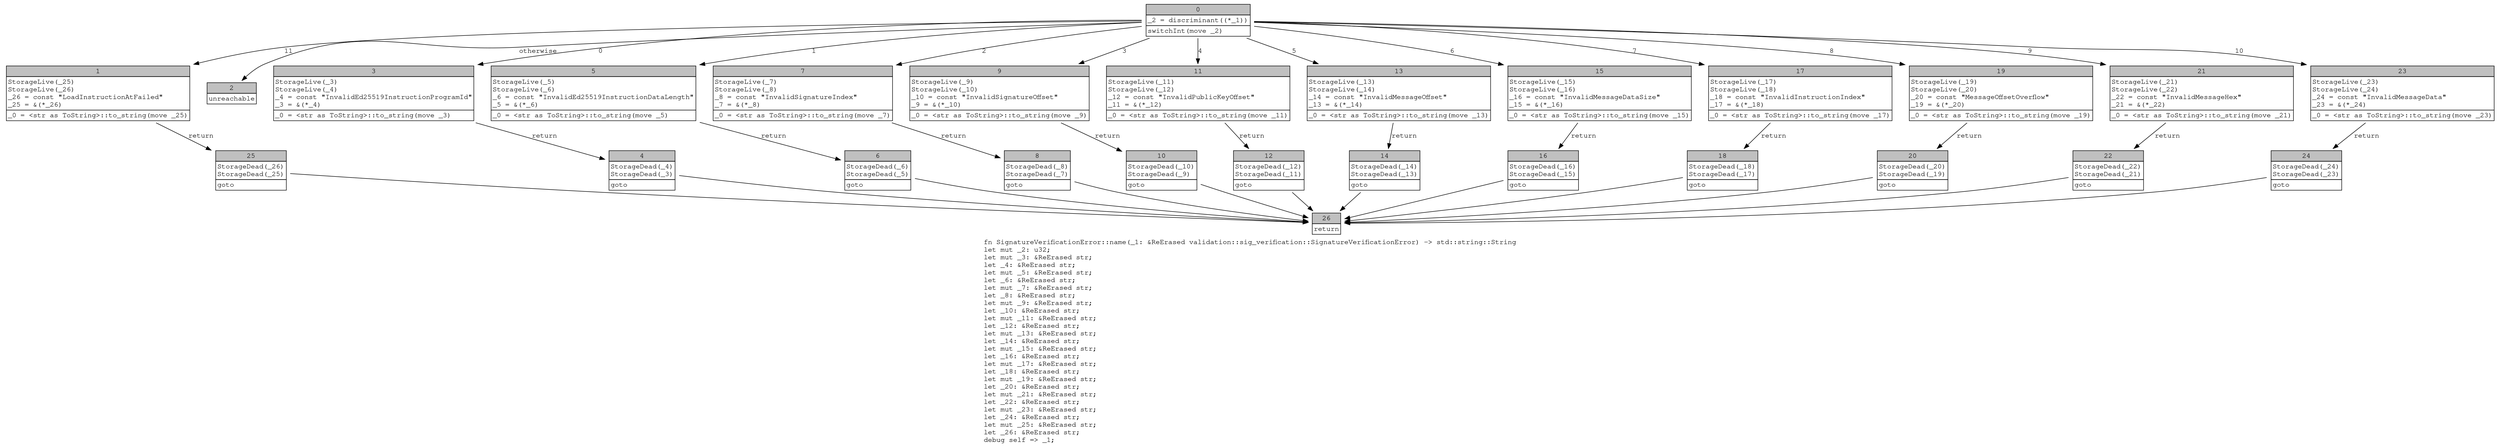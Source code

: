 digraph Mir_0_19036 {
    graph [fontname="Courier, monospace"];
    node [fontname="Courier, monospace"];
    edge [fontname="Courier, monospace"];
    label=<fn SignatureVerificationError::name(_1: &amp;ReErased validation::sig_verification::SignatureVerificationError) -&gt; std::string::String<br align="left"/>let mut _2: u32;<br align="left"/>let mut _3: &amp;ReErased str;<br align="left"/>let _4: &amp;ReErased str;<br align="left"/>let mut _5: &amp;ReErased str;<br align="left"/>let _6: &amp;ReErased str;<br align="left"/>let mut _7: &amp;ReErased str;<br align="left"/>let _8: &amp;ReErased str;<br align="left"/>let mut _9: &amp;ReErased str;<br align="left"/>let _10: &amp;ReErased str;<br align="left"/>let mut _11: &amp;ReErased str;<br align="left"/>let _12: &amp;ReErased str;<br align="left"/>let mut _13: &amp;ReErased str;<br align="left"/>let _14: &amp;ReErased str;<br align="left"/>let mut _15: &amp;ReErased str;<br align="left"/>let _16: &amp;ReErased str;<br align="left"/>let mut _17: &amp;ReErased str;<br align="left"/>let _18: &amp;ReErased str;<br align="left"/>let mut _19: &amp;ReErased str;<br align="left"/>let _20: &amp;ReErased str;<br align="left"/>let mut _21: &amp;ReErased str;<br align="left"/>let _22: &amp;ReErased str;<br align="left"/>let mut _23: &amp;ReErased str;<br align="left"/>let _24: &amp;ReErased str;<br align="left"/>let mut _25: &amp;ReErased str;<br align="left"/>let _26: &amp;ReErased str;<br align="left"/>debug self =&gt; _1;<br align="left"/>>;
    bb0__0_19036 [shape="none", label=<<table border="0" cellborder="1" cellspacing="0"><tr><td bgcolor="gray" align="center" colspan="1">0</td></tr><tr><td align="left" balign="left">_2 = discriminant((*_1))<br/></td></tr><tr><td align="left">switchInt(move _2)</td></tr></table>>];
    bb1__0_19036 [shape="none", label=<<table border="0" cellborder="1" cellspacing="0"><tr><td bgcolor="gray" align="center" colspan="1">1</td></tr><tr><td align="left" balign="left">StorageLive(_25)<br/>StorageLive(_26)<br/>_26 = const &quot;LoadInstructionAtFailed&quot;<br/>_25 = &amp;(*_26)<br/></td></tr><tr><td align="left">_0 = &lt;str as ToString&gt;::to_string(move _25)</td></tr></table>>];
    bb2__0_19036 [shape="none", label=<<table border="0" cellborder="1" cellspacing="0"><tr><td bgcolor="gray" align="center" colspan="1">2</td></tr><tr><td align="left">unreachable</td></tr></table>>];
    bb3__0_19036 [shape="none", label=<<table border="0" cellborder="1" cellspacing="0"><tr><td bgcolor="gray" align="center" colspan="1">3</td></tr><tr><td align="left" balign="left">StorageLive(_3)<br/>StorageLive(_4)<br/>_4 = const &quot;InvalidEd25519InstructionProgramId&quot;<br/>_3 = &amp;(*_4)<br/></td></tr><tr><td align="left">_0 = &lt;str as ToString&gt;::to_string(move _3)</td></tr></table>>];
    bb4__0_19036 [shape="none", label=<<table border="0" cellborder="1" cellspacing="0"><tr><td bgcolor="gray" align="center" colspan="1">4</td></tr><tr><td align="left" balign="left">StorageDead(_4)<br/>StorageDead(_3)<br/></td></tr><tr><td align="left">goto</td></tr></table>>];
    bb5__0_19036 [shape="none", label=<<table border="0" cellborder="1" cellspacing="0"><tr><td bgcolor="gray" align="center" colspan="1">5</td></tr><tr><td align="left" balign="left">StorageLive(_5)<br/>StorageLive(_6)<br/>_6 = const &quot;InvalidEd25519InstructionDataLength&quot;<br/>_5 = &amp;(*_6)<br/></td></tr><tr><td align="left">_0 = &lt;str as ToString&gt;::to_string(move _5)</td></tr></table>>];
    bb6__0_19036 [shape="none", label=<<table border="0" cellborder="1" cellspacing="0"><tr><td bgcolor="gray" align="center" colspan="1">6</td></tr><tr><td align="left" balign="left">StorageDead(_6)<br/>StorageDead(_5)<br/></td></tr><tr><td align="left">goto</td></tr></table>>];
    bb7__0_19036 [shape="none", label=<<table border="0" cellborder="1" cellspacing="0"><tr><td bgcolor="gray" align="center" colspan="1">7</td></tr><tr><td align="left" balign="left">StorageLive(_7)<br/>StorageLive(_8)<br/>_8 = const &quot;InvalidSignatureIndex&quot;<br/>_7 = &amp;(*_8)<br/></td></tr><tr><td align="left">_0 = &lt;str as ToString&gt;::to_string(move _7)</td></tr></table>>];
    bb8__0_19036 [shape="none", label=<<table border="0" cellborder="1" cellspacing="0"><tr><td bgcolor="gray" align="center" colspan="1">8</td></tr><tr><td align="left" balign="left">StorageDead(_8)<br/>StorageDead(_7)<br/></td></tr><tr><td align="left">goto</td></tr></table>>];
    bb9__0_19036 [shape="none", label=<<table border="0" cellborder="1" cellspacing="0"><tr><td bgcolor="gray" align="center" colspan="1">9</td></tr><tr><td align="left" balign="left">StorageLive(_9)<br/>StorageLive(_10)<br/>_10 = const &quot;InvalidSignatureOffset&quot;<br/>_9 = &amp;(*_10)<br/></td></tr><tr><td align="left">_0 = &lt;str as ToString&gt;::to_string(move _9)</td></tr></table>>];
    bb10__0_19036 [shape="none", label=<<table border="0" cellborder="1" cellspacing="0"><tr><td bgcolor="gray" align="center" colspan="1">10</td></tr><tr><td align="left" balign="left">StorageDead(_10)<br/>StorageDead(_9)<br/></td></tr><tr><td align="left">goto</td></tr></table>>];
    bb11__0_19036 [shape="none", label=<<table border="0" cellborder="1" cellspacing="0"><tr><td bgcolor="gray" align="center" colspan="1">11</td></tr><tr><td align="left" balign="left">StorageLive(_11)<br/>StorageLive(_12)<br/>_12 = const &quot;InvalidPublicKeyOffset&quot;<br/>_11 = &amp;(*_12)<br/></td></tr><tr><td align="left">_0 = &lt;str as ToString&gt;::to_string(move _11)</td></tr></table>>];
    bb12__0_19036 [shape="none", label=<<table border="0" cellborder="1" cellspacing="0"><tr><td bgcolor="gray" align="center" colspan="1">12</td></tr><tr><td align="left" balign="left">StorageDead(_12)<br/>StorageDead(_11)<br/></td></tr><tr><td align="left">goto</td></tr></table>>];
    bb13__0_19036 [shape="none", label=<<table border="0" cellborder="1" cellspacing="0"><tr><td bgcolor="gray" align="center" colspan="1">13</td></tr><tr><td align="left" balign="left">StorageLive(_13)<br/>StorageLive(_14)<br/>_14 = const &quot;InvalidMessageOffset&quot;<br/>_13 = &amp;(*_14)<br/></td></tr><tr><td align="left">_0 = &lt;str as ToString&gt;::to_string(move _13)</td></tr></table>>];
    bb14__0_19036 [shape="none", label=<<table border="0" cellborder="1" cellspacing="0"><tr><td bgcolor="gray" align="center" colspan="1">14</td></tr><tr><td align="left" balign="left">StorageDead(_14)<br/>StorageDead(_13)<br/></td></tr><tr><td align="left">goto</td></tr></table>>];
    bb15__0_19036 [shape="none", label=<<table border="0" cellborder="1" cellspacing="0"><tr><td bgcolor="gray" align="center" colspan="1">15</td></tr><tr><td align="left" balign="left">StorageLive(_15)<br/>StorageLive(_16)<br/>_16 = const &quot;InvalidMessageDataSize&quot;<br/>_15 = &amp;(*_16)<br/></td></tr><tr><td align="left">_0 = &lt;str as ToString&gt;::to_string(move _15)</td></tr></table>>];
    bb16__0_19036 [shape="none", label=<<table border="0" cellborder="1" cellspacing="0"><tr><td bgcolor="gray" align="center" colspan="1">16</td></tr><tr><td align="left" balign="left">StorageDead(_16)<br/>StorageDead(_15)<br/></td></tr><tr><td align="left">goto</td></tr></table>>];
    bb17__0_19036 [shape="none", label=<<table border="0" cellborder="1" cellspacing="0"><tr><td bgcolor="gray" align="center" colspan="1">17</td></tr><tr><td align="left" balign="left">StorageLive(_17)<br/>StorageLive(_18)<br/>_18 = const &quot;InvalidInstructionIndex&quot;<br/>_17 = &amp;(*_18)<br/></td></tr><tr><td align="left">_0 = &lt;str as ToString&gt;::to_string(move _17)</td></tr></table>>];
    bb18__0_19036 [shape="none", label=<<table border="0" cellborder="1" cellspacing="0"><tr><td bgcolor="gray" align="center" colspan="1">18</td></tr><tr><td align="left" balign="left">StorageDead(_18)<br/>StorageDead(_17)<br/></td></tr><tr><td align="left">goto</td></tr></table>>];
    bb19__0_19036 [shape="none", label=<<table border="0" cellborder="1" cellspacing="0"><tr><td bgcolor="gray" align="center" colspan="1">19</td></tr><tr><td align="left" balign="left">StorageLive(_19)<br/>StorageLive(_20)<br/>_20 = const &quot;MessageOffsetOverflow&quot;<br/>_19 = &amp;(*_20)<br/></td></tr><tr><td align="left">_0 = &lt;str as ToString&gt;::to_string(move _19)</td></tr></table>>];
    bb20__0_19036 [shape="none", label=<<table border="0" cellborder="1" cellspacing="0"><tr><td bgcolor="gray" align="center" colspan="1">20</td></tr><tr><td align="left" balign="left">StorageDead(_20)<br/>StorageDead(_19)<br/></td></tr><tr><td align="left">goto</td></tr></table>>];
    bb21__0_19036 [shape="none", label=<<table border="0" cellborder="1" cellspacing="0"><tr><td bgcolor="gray" align="center" colspan="1">21</td></tr><tr><td align="left" balign="left">StorageLive(_21)<br/>StorageLive(_22)<br/>_22 = const &quot;InvalidMessageHex&quot;<br/>_21 = &amp;(*_22)<br/></td></tr><tr><td align="left">_0 = &lt;str as ToString&gt;::to_string(move _21)</td></tr></table>>];
    bb22__0_19036 [shape="none", label=<<table border="0" cellborder="1" cellspacing="0"><tr><td bgcolor="gray" align="center" colspan="1">22</td></tr><tr><td align="left" balign="left">StorageDead(_22)<br/>StorageDead(_21)<br/></td></tr><tr><td align="left">goto</td></tr></table>>];
    bb23__0_19036 [shape="none", label=<<table border="0" cellborder="1" cellspacing="0"><tr><td bgcolor="gray" align="center" colspan="1">23</td></tr><tr><td align="left" balign="left">StorageLive(_23)<br/>StorageLive(_24)<br/>_24 = const &quot;InvalidMessageData&quot;<br/>_23 = &amp;(*_24)<br/></td></tr><tr><td align="left">_0 = &lt;str as ToString&gt;::to_string(move _23)</td></tr></table>>];
    bb24__0_19036 [shape="none", label=<<table border="0" cellborder="1" cellspacing="0"><tr><td bgcolor="gray" align="center" colspan="1">24</td></tr><tr><td align="left" balign="left">StorageDead(_24)<br/>StorageDead(_23)<br/></td></tr><tr><td align="left">goto</td></tr></table>>];
    bb25__0_19036 [shape="none", label=<<table border="0" cellborder="1" cellspacing="0"><tr><td bgcolor="gray" align="center" colspan="1">25</td></tr><tr><td align="left" balign="left">StorageDead(_26)<br/>StorageDead(_25)<br/></td></tr><tr><td align="left">goto</td></tr></table>>];
    bb26__0_19036 [shape="none", label=<<table border="0" cellborder="1" cellspacing="0"><tr><td bgcolor="gray" align="center" colspan="1">26</td></tr><tr><td align="left">return</td></tr></table>>];
    bb0__0_19036 -> bb3__0_19036 [label="0"];
    bb0__0_19036 -> bb5__0_19036 [label="1"];
    bb0__0_19036 -> bb7__0_19036 [label="2"];
    bb0__0_19036 -> bb9__0_19036 [label="3"];
    bb0__0_19036 -> bb11__0_19036 [label="4"];
    bb0__0_19036 -> bb13__0_19036 [label="5"];
    bb0__0_19036 -> bb15__0_19036 [label="6"];
    bb0__0_19036 -> bb17__0_19036 [label="7"];
    bb0__0_19036 -> bb19__0_19036 [label="8"];
    bb0__0_19036 -> bb21__0_19036 [label="9"];
    bb0__0_19036 -> bb23__0_19036 [label="10"];
    bb0__0_19036 -> bb1__0_19036 [label="11"];
    bb0__0_19036 -> bb2__0_19036 [label="otherwise"];
    bb1__0_19036 -> bb25__0_19036 [label="return"];
    bb3__0_19036 -> bb4__0_19036 [label="return"];
    bb4__0_19036 -> bb26__0_19036 [label=""];
    bb5__0_19036 -> bb6__0_19036 [label="return"];
    bb6__0_19036 -> bb26__0_19036 [label=""];
    bb7__0_19036 -> bb8__0_19036 [label="return"];
    bb8__0_19036 -> bb26__0_19036 [label=""];
    bb9__0_19036 -> bb10__0_19036 [label="return"];
    bb10__0_19036 -> bb26__0_19036 [label=""];
    bb11__0_19036 -> bb12__0_19036 [label="return"];
    bb12__0_19036 -> bb26__0_19036 [label=""];
    bb13__0_19036 -> bb14__0_19036 [label="return"];
    bb14__0_19036 -> bb26__0_19036 [label=""];
    bb15__0_19036 -> bb16__0_19036 [label="return"];
    bb16__0_19036 -> bb26__0_19036 [label=""];
    bb17__0_19036 -> bb18__0_19036 [label="return"];
    bb18__0_19036 -> bb26__0_19036 [label=""];
    bb19__0_19036 -> bb20__0_19036 [label="return"];
    bb20__0_19036 -> bb26__0_19036 [label=""];
    bb21__0_19036 -> bb22__0_19036 [label="return"];
    bb22__0_19036 -> bb26__0_19036 [label=""];
    bb23__0_19036 -> bb24__0_19036 [label="return"];
    bb24__0_19036 -> bb26__0_19036 [label=""];
    bb25__0_19036 -> bb26__0_19036 [label=""];
}
